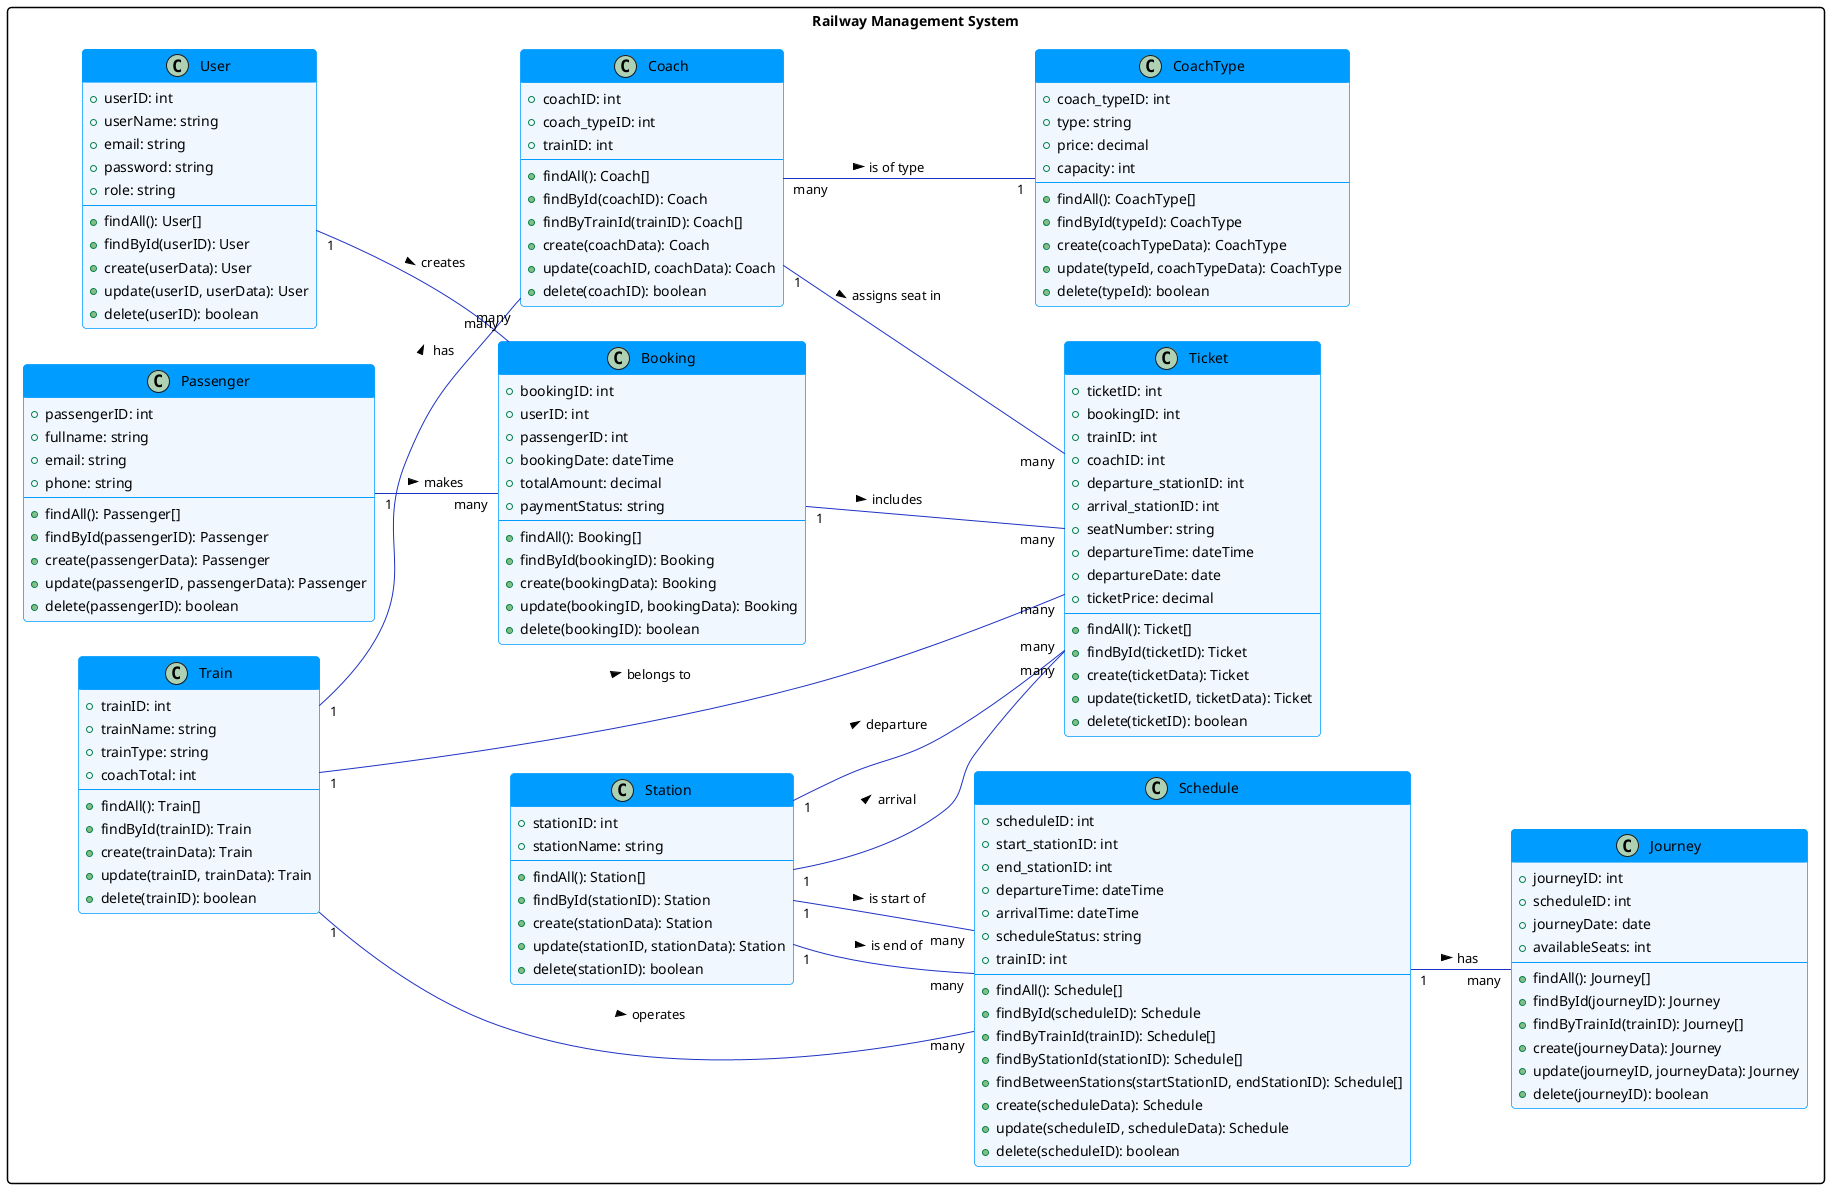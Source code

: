 @startuml Railway Management System
left to right direction

' Color scheme
skinparam class {
  BackgroundColor #F0F7FF
  BorderColor #009CFF
  ArrowColor #1E32C5
  HeaderBackgroundColor #009CFF
}

skinparam packageStyle rectangle
skinparam padding 2
skinparam roundCorner 8

package "Railway Management System" {
  class Train {
    +trainID: int
    +trainName: string
    +trainType: string
    +coachTotal: int
    --
    +findAll(): Train[]
    +findById(trainID): Train
    +create(trainData): Train
    +update(trainID, trainData): Train
    +delete(trainID): boolean
  }
  
  class Coach {
    +coachID: int
    +coach_typeID: int
    +trainID: int
    --
    +findAll(): Coach[]
    +findById(coachID): Coach
    +findByTrainId(trainID): Coach[]
    +create(coachData): Coach
    +update(coachID, coachData): Coach
    +delete(coachID): boolean
  }
  
  class CoachType {
    +coach_typeID: int
    +type: string
    +price: decimal
    +capacity: int
    --
    +findAll(): CoachType[]
    +findById(typeId): CoachType
    +create(coachTypeData): CoachType
    +update(typeId, coachTypeData): CoachType
    +delete(typeId): boolean
  }
  
  class Station {
    +stationID: int
    +stationName: string
    --
    +findAll(): Station[]
    +findById(stationID): Station
    +create(stationData): Station
    +update(stationID, stationData): Station
    +delete(stationID): boolean
  }
  
  class Schedule {
    +scheduleID: int
    +start_stationID: int
    +end_stationID: int
    +departureTime: dateTime
    +arrivalTime: dateTime
    +scheduleStatus: string
    +trainID: int
    --
    +findAll(): Schedule[]
    +findById(scheduleID): Schedule
    +findByTrainId(trainID): Schedule[]
    +findByStationId(stationID): Schedule[]
    +findBetweenStations(startStationID, endStationID): Schedule[]
    +create(scheduleData): Schedule
    +update(scheduleID, scheduleData): Schedule
    +delete(scheduleID): boolean
  }
  
  class Passenger {
    +passengerID: int
    +fullname: string
    +email: string
    +phone: string
    --
    +findAll(): Passenger[]
    +findById(passengerID): Passenger
    +create(passengerData): Passenger
    +update(passengerID, passengerData): Passenger
    +delete(passengerID): boolean
  }
  
  class Ticket {
    +ticketID: int
    +bookingID: int
    +trainID: int
    +coachID: int
    +departure_stationID: int
    +arrival_stationID: int
    +seatNumber: string
    +departureTime: dateTime
    +departureDate: date
    +ticketPrice: decimal
    --
    +findAll(): Ticket[]
    +findById(ticketID): Ticket
    +create(ticketData): Ticket
    +update(ticketID, ticketData): Ticket
    +delete(ticketID): boolean
  }
  
  class Journey {
    +journeyID: int
    +scheduleID: int
    +journeyDate: date
    +availableSeats: int
    --
    +findAll(): Journey[]
    +findById(journeyID): Journey
    +findByTrainId(trainID): Journey[]
    +create(journeyData): Journey
    +update(journeyID, journeyData): Journey
    +delete(journeyID): boolean
  }
  
  class User {
    +userID: int
    +userName: string
    +email: string
    +password: string
    +role: string
    --
    +findAll(): User[]
    +findById(userID): User
    +create(userData): User
    +update(userID, userData): User
    +delete(userID): boolean
  }
  
  class Booking {
    +bookingID: int
    +userID: int
    +passengerID: int
    +bookingDate: dateTime
    +totalAmount: decimal
    +paymentStatus: string
    --
    +findAll(): Booking[]
    +findById(bookingID): Booking
    +create(bookingData): Booking
    +update(bookingID, bookingData): Booking
    +delete(bookingID): boolean
  }
}

' Relationships
Train "1" -- "many" Coach : has >
Coach "many" -- "1" CoachType : is of type >
Train "1" -- "many" Schedule : operates >
Station "1" -- "many" Schedule : is start of >
Station "1" -- "many" Schedule : is end of >
Schedule "1" -- "many" Journey : has >
Passenger "1" -- "many" Booking : makes >
User "1" -- "many" Booking : creates >
Booking "1" -- "many" Ticket : includes >
Train "1" -- "many" Ticket : belongs to >
Coach "1" -- "many" Ticket : assigns seat in >
Station "1" -- "many" Ticket : departure >
Station "1" -- "many" Ticket : arrival >

@enduml
